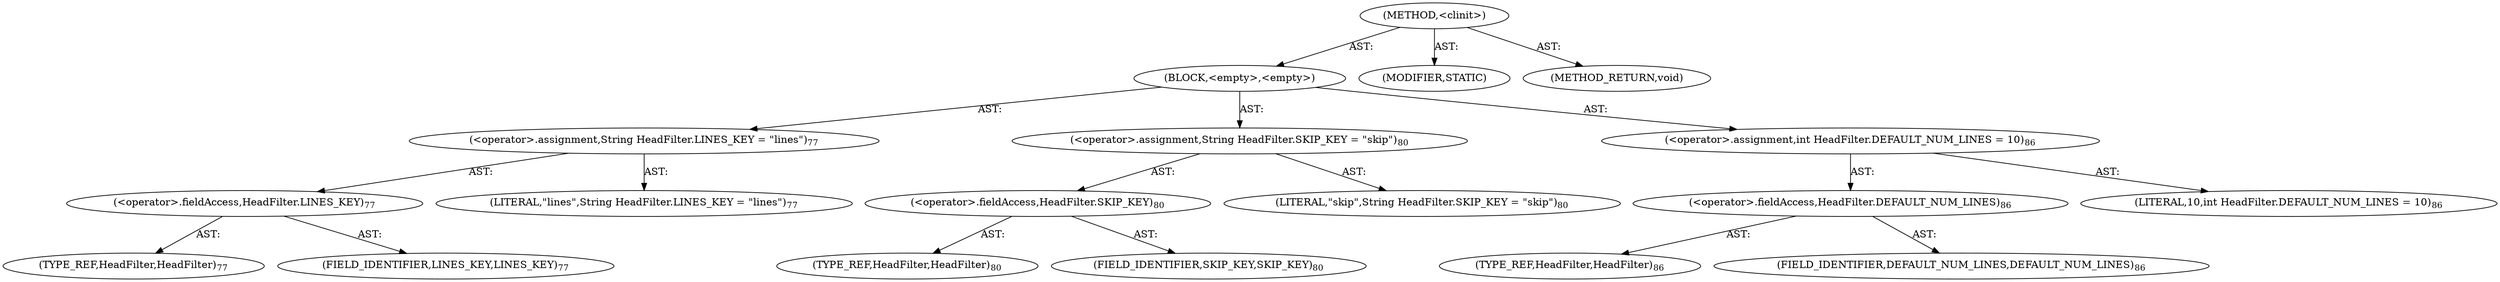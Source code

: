 digraph "&lt;clinit&gt;" {  
"111669149706" [label = <(METHOD,&lt;clinit&gt;)> ]
"25769803800" [label = <(BLOCK,&lt;empty&gt;,&lt;empty&gt;)> ]
"30064771202" [label = <(&lt;operator&gt;.assignment,String HeadFilter.LINES_KEY = &quot;lines&quot;)<SUB>77</SUB>> ]
"30064771203" [label = <(&lt;operator&gt;.fieldAccess,HeadFilter.LINES_KEY)<SUB>77</SUB>> ]
"180388626436" [label = <(TYPE_REF,HeadFilter,HeadFilter)<SUB>77</SUB>> ]
"55834574896" [label = <(FIELD_IDENTIFIER,LINES_KEY,LINES_KEY)<SUB>77</SUB>> ]
"90194313242" [label = <(LITERAL,&quot;lines&quot;,String HeadFilter.LINES_KEY = &quot;lines&quot;)<SUB>77</SUB>> ]
"30064771204" [label = <(&lt;operator&gt;.assignment,String HeadFilter.SKIP_KEY = &quot;skip&quot;)<SUB>80</SUB>> ]
"30064771205" [label = <(&lt;operator&gt;.fieldAccess,HeadFilter.SKIP_KEY)<SUB>80</SUB>> ]
"180388626437" [label = <(TYPE_REF,HeadFilter,HeadFilter)<SUB>80</SUB>> ]
"55834574897" [label = <(FIELD_IDENTIFIER,SKIP_KEY,SKIP_KEY)<SUB>80</SUB>> ]
"90194313243" [label = <(LITERAL,&quot;skip&quot;,String HeadFilter.SKIP_KEY = &quot;skip&quot;)<SUB>80</SUB>> ]
"30064771206" [label = <(&lt;operator&gt;.assignment,int HeadFilter.DEFAULT_NUM_LINES = 10)<SUB>86</SUB>> ]
"30064771207" [label = <(&lt;operator&gt;.fieldAccess,HeadFilter.DEFAULT_NUM_LINES)<SUB>86</SUB>> ]
"180388626438" [label = <(TYPE_REF,HeadFilter,HeadFilter)<SUB>86</SUB>> ]
"55834574898" [label = <(FIELD_IDENTIFIER,DEFAULT_NUM_LINES,DEFAULT_NUM_LINES)<SUB>86</SUB>> ]
"90194313244" [label = <(LITERAL,10,int HeadFilter.DEFAULT_NUM_LINES = 10)<SUB>86</SUB>> ]
"133143986208" [label = <(MODIFIER,STATIC)> ]
"128849018890" [label = <(METHOD_RETURN,void)> ]
  "111669149706" -> "25769803800"  [ label = "AST: "] 
  "111669149706" -> "133143986208"  [ label = "AST: "] 
  "111669149706" -> "128849018890"  [ label = "AST: "] 
  "25769803800" -> "30064771202"  [ label = "AST: "] 
  "25769803800" -> "30064771204"  [ label = "AST: "] 
  "25769803800" -> "30064771206"  [ label = "AST: "] 
  "30064771202" -> "30064771203"  [ label = "AST: "] 
  "30064771202" -> "90194313242"  [ label = "AST: "] 
  "30064771203" -> "180388626436"  [ label = "AST: "] 
  "30064771203" -> "55834574896"  [ label = "AST: "] 
  "30064771204" -> "30064771205"  [ label = "AST: "] 
  "30064771204" -> "90194313243"  [ label = "AST: "] 
  "30064771205" -> "180388626437"  [ label = "AST: "] 
  "30064771205" -> "55834574897"  [ label = "AST: "] 
  "30064771206" -> "30064771207"  [ label = "AST: "] 
  "30064771206" -> "90194313244"  [ label = "AST: "] 
  "30064771207" -> "180388626438"  [ label = "AST: "] 
  "30064771207" -> "55834574898"  [ label = "AST: "] 
}
